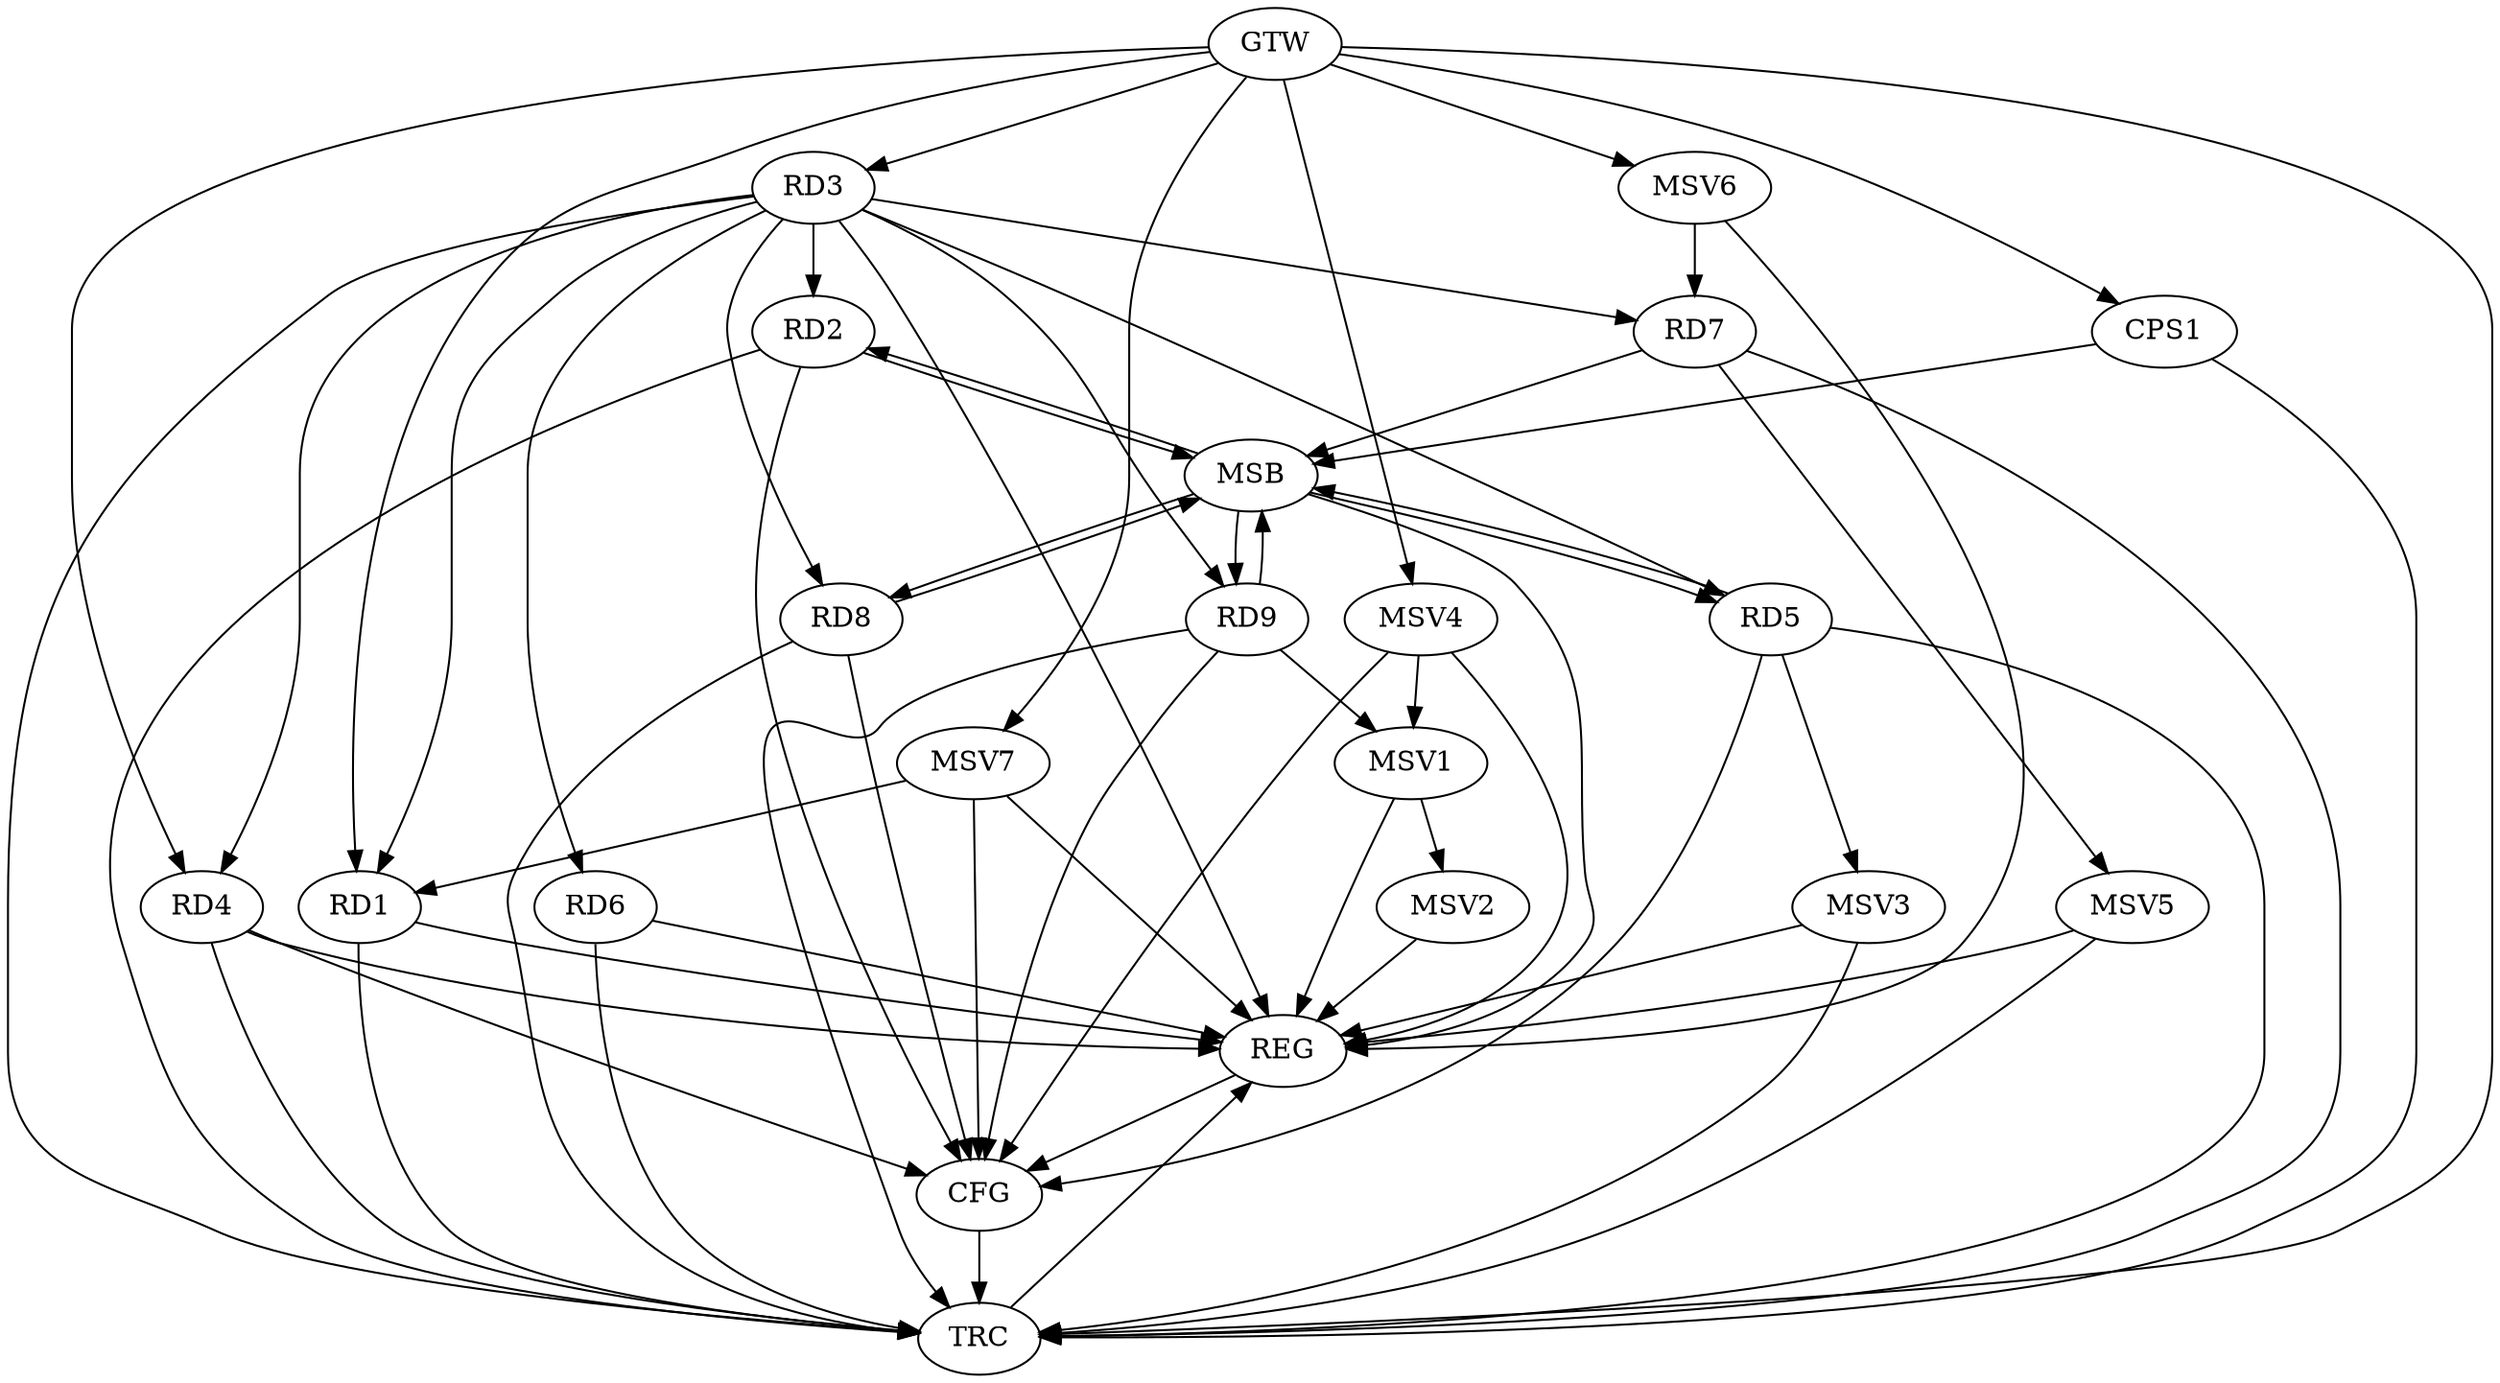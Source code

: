 strict digraph G {
  RD1 [ label="RD1" ];
  RD2 [ label="RD2" ];
  RD3 [ label="RD3" ];
  RD4 [ label="RD4" ];
  RD5 [ label="RD5" ];
  RD6 [ label="RD6" ];
  RD7 [ label="RD7" ];
  RD8 [ label="RD8" ];
  RD9 [ label="RD9" ];
  CPS1 [ label="CPS1" ];
  GTW [ label="GTW" ];
  REG [ label="REG" ];
  MSB [ label="MSB" ];
  CFG [ label="CFG" ];
  TRC [ label="TRC" ];
  MSV1 [ label="MSV1" ];
  MSV2 [ label="MSV2" ];
  MSV3 [ label="MSV3" ];
  MSV4 [ label="MSV4" ];
  MSV5 [ label="MSV5" ];
  MSV6 [ label="MSV6" ];
  MSV7 [ label="MSV7" ];
  RD3 -> RD5;
  RD3 -> RD9;
  GTW -> RD1;
  GTW -> RD3;
  GTW -> RD4;
  GTW -> CPS1;
  RD1 -> REG;
  RD3 -> REG;
  RD4 -> REG;
  RD6 -> REG;
  RD2 -> MSB;
  MSB -> RD9;
  MSB -> REG;
  RD5 -> MSB;
  RD7 -> MSB;
  MSB -> RD2;
  RD8 -> MSB;
  RD9 -> MSB;
  CPS1 -> MSB;
  MSB -> RD5;
  MSB -> RD8;
  RD9 -> CFG;
  RD5 -> CFG;
  RD2 -> CFG;
  RD4 -> CFG;
  RD8 -> CFG;
  REG -> CFG;
  RD1 -> TRC;
  RD2 -> TRC;
  RD3 -> TRC;
  RD4 -> TRC;
  RD5 -> TRC;
  RD6 -> TRC;
  RD7 -> TRC;
  RD8 -> TRC;
  RD9 -> TRC;
  CPS1 -> TRC;
  GTW -> TRC;
  CFG -> TRC;
  TRC -> REG;
  RD3 -> RD7;
  RD3 -> RD6;
  RD3 -> RD8;
  RD3 -> RD4;
  RD3 -> RD1;
  RD3 -> RD2;
  RD9 -> MSV1;
  MSV1 -> REG;
  MSV1 -> MSV2;
  MSV2 -> REG;
  RD5 -> MSV3;
  MSV3 -> REG;
  MSV3 -> TRC;
  MSV4 -> MSV1;
  GTW -> MSV4;
  MSV4 -> REG;
  MSV4 -> CFG;
  RD7 -> MSV5;
  MSV5 -> REG;
  MSV5 -> TRC;
  MSV6 -> RD7;
  GTW -> MSV6;
  MSV6 -> REG;
  MSV7 -> RD1;
  GTW -> MSV7;
  MSV7 -> REG;
  MSV7 -> CFG;
}
